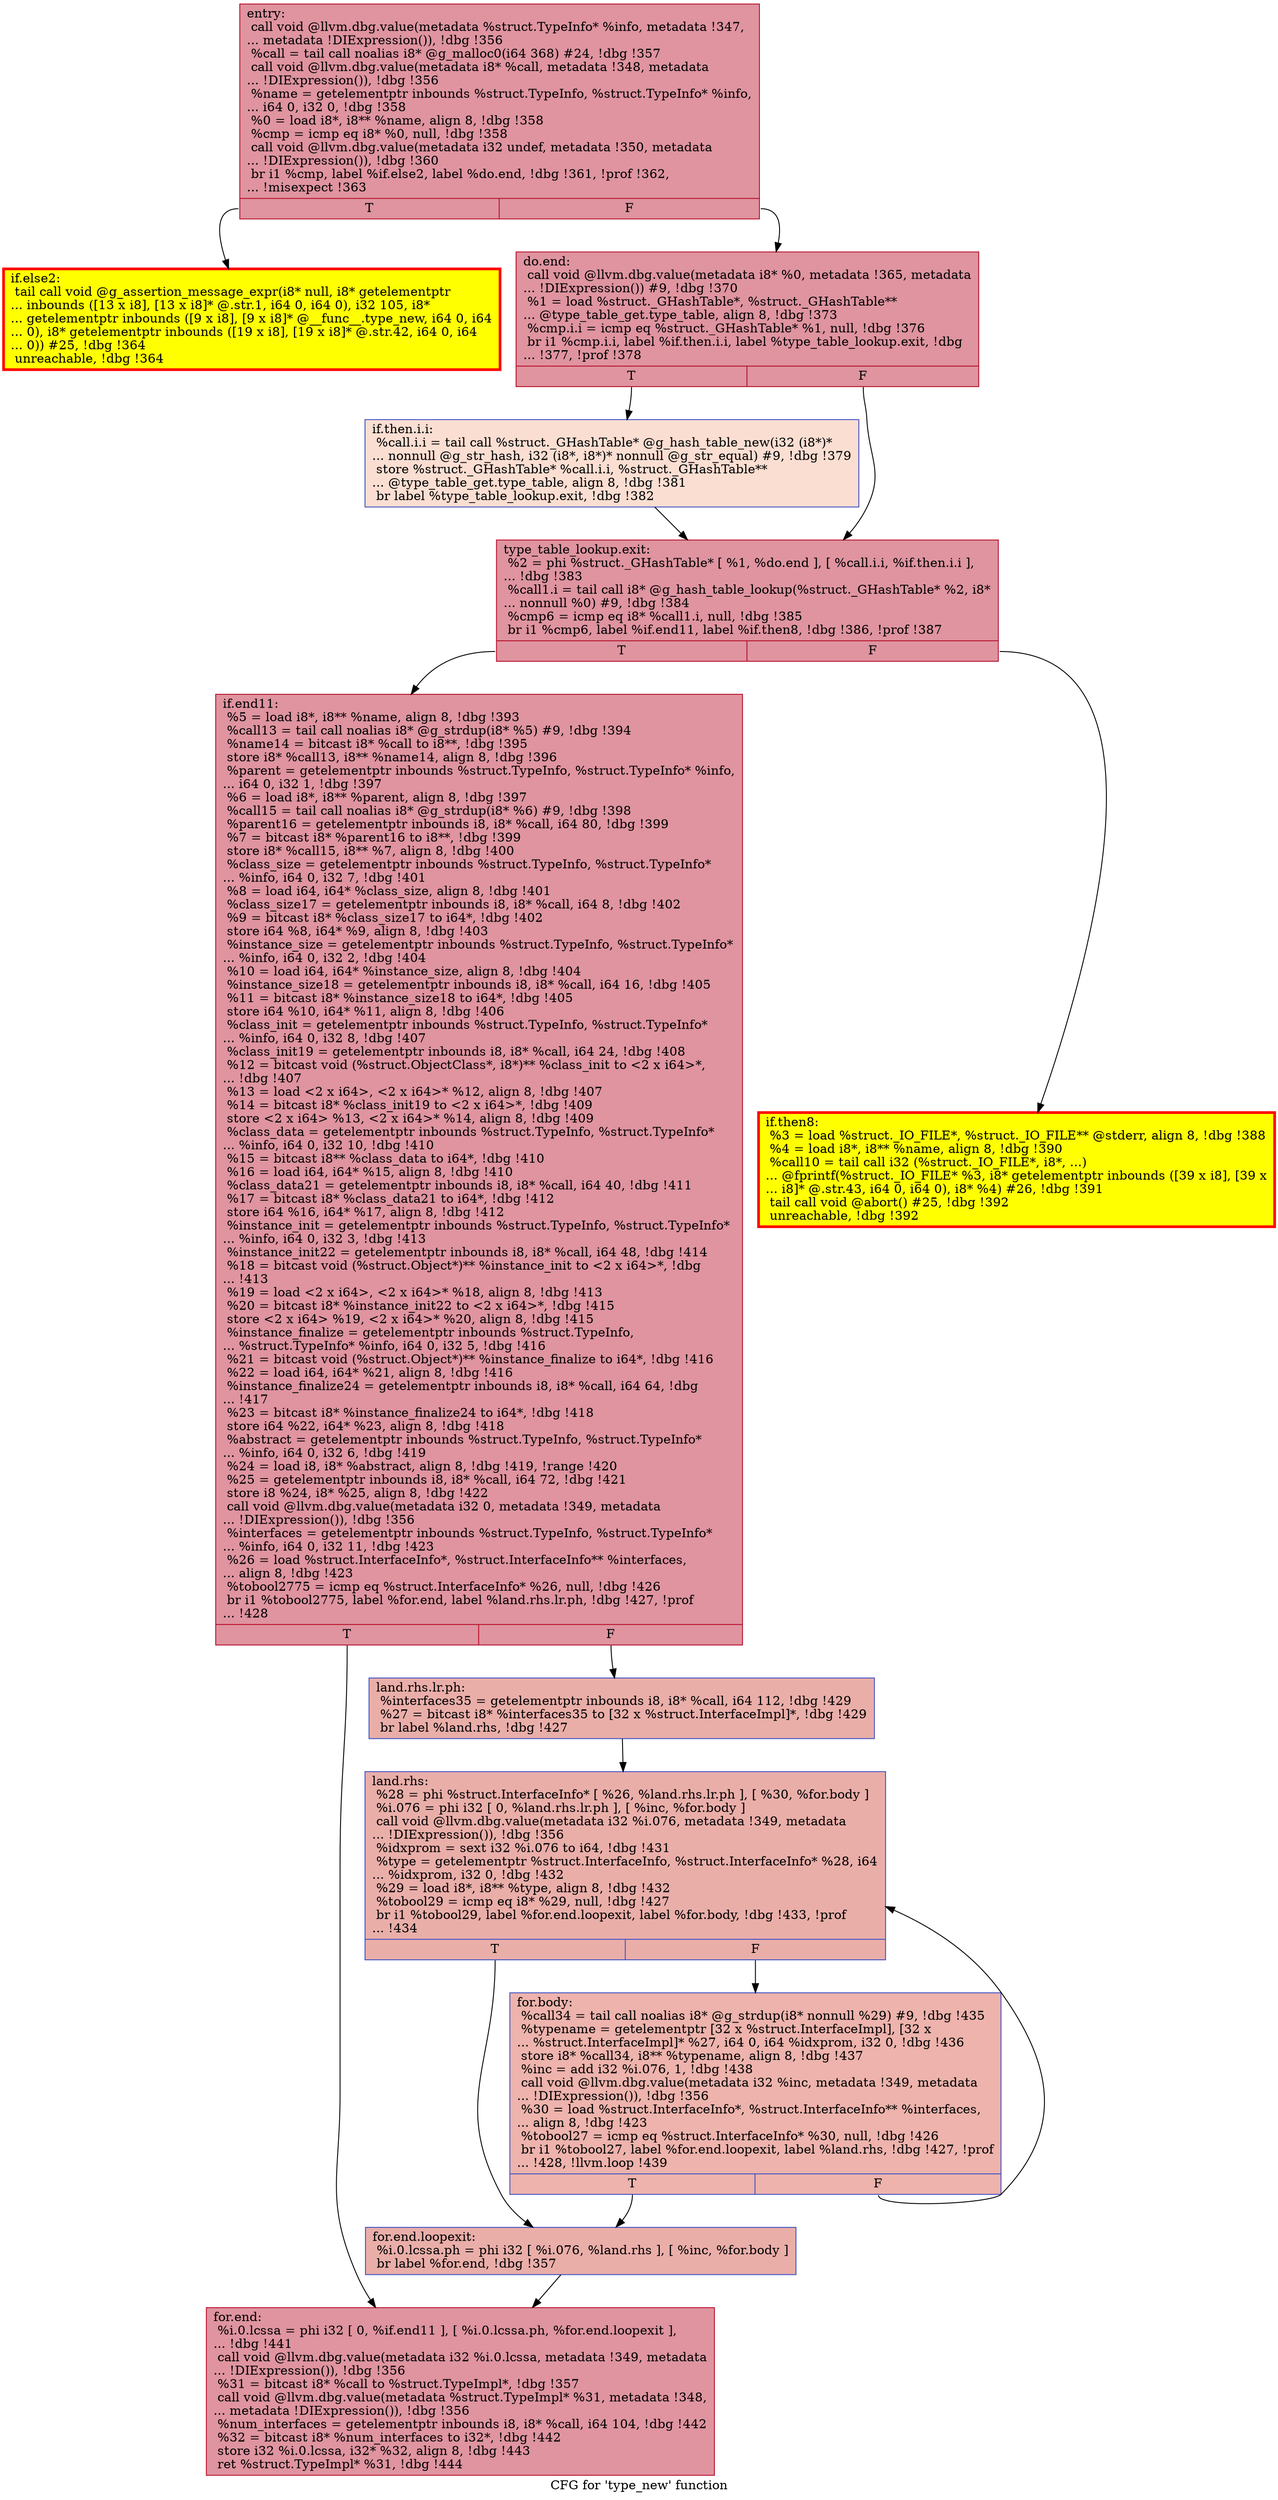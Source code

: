 digraph "CFG for 'type_new' function" {
	label="CFG for 'type_new' function";

	Node0x55ee225ff0a0 [shape=record,color="#b70d28ff", style=filled, fillcolor="#b70d2870",label="{entry:\l  call void @llvm.dbg.value(metadata %struct.TypeInfo* %info, metadata !347,\l... metadata !DIExpression()), !dbg !356\l  %call = tail call noalias i8* @g_malloc0(i64 368) #24, !dbg !357\l  call void @llvm.dbg.value(metadata i8* %call, metadata !348, metadata\l... !DIExpression()), !dbg !356\l  %name = getelementptr inbounds %struct.TypeInfo, %struct.TypeInfo* %info,\l... i64 0, i32 0, !dbg !358\l  %0 = load i8*, i8** %name, align 8, !dbg !358\l  %cmp = icmp eq i8* %0, null, !dbg !358\l  call void @llvm.dbg.value(metadata i32 undef, metadata !350, metadata\l... !DIExpression()), !dbg !360\l  br i1 %cmp, label %if.else2, label %do.end, !dbg !361, !prof !362,\l... !misexpect !363\l|{<s0>T|<s1>F}}"];
	Node0x55ee225ff0a0:s0 -> Node0x55ee22622170;
	Node0x55ee225ff0a0:s1 -> Node0x55ee22621e90;
	Node0x55ee22622170 [shape=record,penwidth=3.0, style="filled", color="red", fillcolor="yellow",label="{if.else2:                                         \l  tail call void @g_assertion_message_expr(i8* null, i8* getelementptr\l... inbounds ([13 x i8], [13 x i8]* @.str.1, i64 0, i64 0), i32 105, i8*\l... getelementptr inbounds ([9 x i8], [9 x i8]* @__func__.type_new, i64 0, i64\l... 0), i8* getelementptr inbounds ([19 x i8], [19 x i8]* @.str.42, i64 0, i64\l... 0)) #25, !dbg !364\l  unreachable, !dbg !364\l}"];
	Node0x55ee22621e90 [shape=record,color="#b70d28ff", style=filled, fillcolor="#b70d2870",label="{do.end:                                           \l  call void @llvm.dbg.value(metadata i8* %0, metadata !365, metadata\l... !DIExpression()) #9, !dbg !370\l  %1 = load %struct._GHashTable*, %struct._GHashTable**\l... @type_table_get.type_table, align 8, !dbg !373\l  %cmp.i.i = icmp eq %struct._GHashTable* %1, null, !dbg !376\l  br i1 %cmp.i.i, label %if.then.i.i, label %type_table_lookup.exit, !dbg\l... !377, !prof !378\l|{<s0>T|<s1>F}}"];
	Node0x55ee22621e90:s0 -> Node0x55ee225c0fb0;
	Node0x55ee22621e90:s1 -> Node0x55ee227e6bb0;
	Node0x55ee225c0fb0 [shape=record,color="#3d50c3ff", style=filled, fillcolor="#f7b59970",label="{if.then.i.i:                                      \l  %call.i.i = tail call %struct._GHashTable* @g_hash_table_new(i32 (i8*)*\l... nonnull @g_str_hash, i32 (i8*, i8*)* nonnull @g_str_equal) #9, !dbg !379\l  store %struct._GHashTable* %call.i.i, %struct._GHashTable**\l... @type_table_get.type_table, align 8, !dbg !381\l  br label %type_table_lookup.exit, !dbg !382\l}"];
	Node0x55ee225c0fb0 -> Node0x55ee227e6bb0;
	Node0x55ee227e6bb0 [shape=record,color="#b70d28ff", style=filled, fillcolor="#b70d2870",label="{type_table_lookup.exit:                           \l  %2 = phi %struct._GHashTable* [ %1, %do.end ], [ %call.i.i, %if.then.i.i ],\l... !dbg !383\l  %call1.i = tail call i8* @g_hash_table_lookup(%struct._GHashTable* %2, i8*\l... nonnull %0) #9, !dbg !384\l  %cmp6 = icmp eq i8* %call1.i, null, !dbg !385\l  br i1 %cmp6, label %if.end11, label %if.then8, !dbg !386, !prof !387\l|{<s0>T|<s1>F}}"];
	Node0x55ee227e6bb0:s0 -> Node0x55ee22790740;
	Node0x55ee227e6bb0:s1 -> Node0x55ee227904b0;
	Node0x55ee227904b0 [shape=record,penwidth=3.0, style="filled", color="red", fillcolor="yellow",label="{if.then8:                                         \l  %3 = load %struct._IO_FILE*, %struct._IO_FILE** @stderr, align 8, !dbg !388\l  %4 = load i8*, i8** %name, align 8, !dbg !390\l  %call10 = tail call i32 (%struct._IO_FILE*, i8*, ...)\l... @fprintf(%struct._IO_FILE* %3, i8* getelementptr inbounds ([39 x i8], [39 x\l... i8]* @.str.43, i64 0, i64 0), i8* %4) #26, !dbg !391\l  tail call void @abort() #25, !dbg !392\l  unreachable, !dbg !392\l}"];
	Node0x55ee22790740 [shape=record,color="#b70d28ff", style=filled, fillcolor="#b70d2870",label="{if.end11:                                         \l  %5 = load i8*, i8** %name, align 8, !dbg !393\l  %call13 = tail call noalias i8* @g_strdup(i8* %5) #9, !dbg !394\l  %name14 = bitcast i8* %call to i8**, !dbg !395\l  store i8* %call13, i8** %name14, align 8, !dbg !396\l  %parent = getelementptr inbounds %struct.TypeInfo, %struct.TypeInfo* %info,\l... i64 0, i32 1, !dbg !397\l  %6 = load i8*, i8** %parent, align 8, !dbg !397\l  %call15 = tail call noalias i8* @g_strdup(i8* %6) #9, !dbg !398\l  %parent16 = getelementptr inbounds i8, i8* %call, i64 80, !dbg !399\l  %7 = bitcast i8* %parent16 to i8**, !dbg !399\l  store i8* %call15, i8** %7, align 8, !dbg !400\l  %class_size = getelementptr inbounds %struct.TypeInfo, %struct.TypeInfo*\l... %info, i64 0, i32 7, !dbg !401\l  %8 = load i64, i64* %class_size, align 8, !dbg !401\l  %class_size17 = getelementptr inbounds i8, i8* %call, i64 8, !dbg !402\l  %9 = bitcast i8* %class_size17 to i64*, !dbg !402\l  store i64 %8, i64* %9, align 8, !dbg !403\l  %instance_size = getelementptr inbounds %struct.TypeInfo, %struct.TypeInfo*\l... %info, i64 0, i32 2, !dbg !404\l  %10 = load i64, i64* %instance_size, align 8, !dbg !404\l  %instance_size18 = getelementptr inbounds i8, i8* %call, i64 16, !dbg !405\l  %11 = bitcast i8* %instance_size18 to i64*, !dbg !405\l  store i64 %10, i64* %11, align 8, !dbg !406\l  %class_init = getelementptr inbounds %struct.TypeInfo, %struct.TypeInfo*\l... %info, i64 0, i32 8, !dbg !407\l  %class_init19 = getelementptr inbounds i8, i8* %call, i64 24, !dbg !408\l  %12 = bitcast void (%struct.ObjectClass*, i8*)** %class_init to \<2 x i64\>*,\l... !dbg !407\l  %13 = load \<2 x i64\>, \<2 x i64\>* %12, align 8, !dbg !407\l  %14 = bitcast i8* %class_init19 to \<2 x i64\>*, !dbg !409\l  store \<2 x i64\> %13, \<2 x i64\>* %14, align 8, !dbg !409\l  %class_data = getelementptr inbounds %struct.TypeInfo, %struct.TypeInfo*\l... %info, i64 0, i32 10, !dbg !410\l  %15 = bitcast i8** %class_data to i64*, !dbg !410\l  %16 = load i64, i64* %15, align 8, !dbg !410\l  %class_data21 = getelementptr inbounds i8, i8* %call, i64 40, !dbg !411\l  %17 = bitcast i8* %class_data21 to i64*, !dbg !412\l  store i64 %16, i64* %17, align 8, !dbg !412\l  %instance_init = getelementptr inbounds %struct.TypeInfo, %struct.TypeInfo*\l... %info, i64 0, i32 3, !dbg !413\l  %instance_init22 = getelementptr inbounds i8, i8* %call, i64 48, !dbg !414\l  %18 = bitcast void (%struct.Object*)** %instance_init to \<2 x i64\>*, !dbg\l... !413\l  %19 = load \<2 x i64\>, \<2 x i64\>* %18, align 8, !dbg !413\l  %20 = bitcast i8* %instance_init22 to \<2 x i64\>*, !dbg !415\l  store \<2 x i64\> %19, \<2 x i64\>* %20, align 8, !dbg !415\l  %instance_finalize = getelementptr inbounds %struct.TypeInfo,\l... %struct.TypeInfo* %info, i64 0, i32 5, !dbg !416\l  %21 = bitcast void (%struct.Object*)** %instance_finalize to i64*, !dbg !416\l  %22 = load i64, i64* %21, align 8, !dbg !416\l  %instance_finalize24 = getelementptr inbounds i8, i8* %call, i64 64, !dbg\l... !417\l  %23 = bitcast i8* %instance_finalize24 to i64*, !dbg !418\l  store i64 %22, i64* %23, align 8, !dbg !418\l  %abstract = getelementptr inbounds %struct.TypeInfo, %struct.TypeInfo*\l... %info, i64 0, i32 6, !dbg !419\l  %24 = load i8, i8* %abstract, align 8, !dbg !419, !range !420\l  %25 = getelementptr inbounds i8, i8* %call, i64 72, !dbg !421\l  store i8 %24, i8* %25, align 8, !dbg !422\l  call void @llvm.dbg.value(metadata i32 0, metadata !349, metadata\l... !DIExpression()), !dbg !356\l  %interfaces = getelementptr inbounds %struct.TypeInfo, %struct.TypeInfo*\l... %info, i64 0, i32 11, !dbg !423\l  %26 = load %struct.InterfaceInfo*, %struct.InterfaceInfo** %interfaces,\l... align 8, !dbg !423\l  %tobool2775 = icmp eq %struct.InterfaceInfo* %26, null, !dbg !426\l  br i1 %tobool2775, label %for.end, label %land.rhs.lr.ph, !dbg !427, !prof\l... !428\l|{<s0>T|<s1>F}}"];
	Node0x55ee22790740:s0 -> Node0x55ee227918a0;
	Node0x55ee22790740:s1 -> Node0x55ee223a9ee0;
	Node0x55ee223a9ee0 [shape=record,color="#3d50c3ff", style=filled, fillcolor="#d0473d70",label="{land.rhs.lr.ph:                                   \l  %interfaces35 = getelementptr inbounds i8, i8* %call, i64 112, !dbg !429\l  %27 = bitcast i8* %interfaces35 to [32 x %struct.InterfaceImpl]*, !dbg !429\l  br label %land.rhs, !dbg !427\l}"];
	Node0x55ee223a9ee0 -> Node0x55ee22795560;
	Node0x55ee22795560 [shape=record,color="#3d50c3ff", style=filled, fillcolor="#d0473d70",label="{land.rhs:                                         \l  %28 = phi %struct.InterfaceInfo* [ %26, %land.rhs.lr.ph ], [ %30, %for.body ]\l  %i.076 = phi i32 [ 0, %land.rhs.lr.ph ], [ %inc, %for.body ]\l  call void @llvm.dbg.value(metadata i32 %i.076, metadata !349, metadata\l... !DIExpression()), !dbg !356\l  %idxprom = sext i32 %i.076 to i64, !dbg !431\l  %type = getelementptr %struct.InterfaceInfo, %struct.InterfaceInfo* %28, i64\l... %idxprom, i32 0, !dbg !432\l  %29 = load i8*, i8** %type, align 8, !dbg !432\l  %tobool29 = icmp eq i8* %29, null, !dbg !427\l  br i1 %tobool29, label %for.end.loopexit, label %for.body, !dbg !433, !prof\l... !434\l|{<s0>T|<s1>F}}"];
	Node0x55ee22795560:s0 -> Node0x55ee22a895a0;
	Node0x55ee22795560:s1 -> Node0x55ee22795430;
	Node0x55ee22795430 [shape=record,color="#3d50c3ff", style=filled, fillcolor="#d6524470",label="{for.body:                                         \l  %call34 = tail call noalias i8* @g_strdup(i8* nonnull %29) #9, !dbg !435\l  %typename = getelementptr [32 x %struct.InterfaceImpl], [32 x\l... %struct.InterfaceImpl]* %27, i64 0, i64 %idxprom, i32 0, !dbg !436\l  store i8* %call34, i8** %typename, align 8, !dbg !437\l  %inc = add i32 %i.076, 1, !dbg !438\l  call void @llvm.dbg.value(metadata i32 %inc, metadata !349, metadata\l... !DIExpression()), !dbg !356\l  %30 = load %struct.InterfaceInfo*, %struct.InterfaceInfo** %interfaces,\l... align 8, !dbg !423\l  %tobool27 = icmp eq %struct.InterfaceInfo* %30, null, !dbg !426\l  br i1 %tobool27, label %for.end.loopexit, label %land.rhs, !dbg !427, !prof\l... !428, !llvm.loop !439\l|{<s0>T|<s1>F}}"];
	Node0x55ee22795430:s0 -> Node0x55ee22a895a0;
	Node0x55ee22795430:s1 -> Node0x55ee22795560;
	Node0x55ee22a895a0 [shape=record,color="#3d50c3ff", style=filled, fillcolor="#d0473d70",label="{for.end.loopexit:                                 \l  %i.0.lcssa.ph = phi i32 [ %i.076, %land.rhs ], [ %inc, %for.body ]\l  br label %for.end, !dbg !357\l}"];
	Node0x55ee22a895a0 -> Node0x55ee227918a0;
	Node0x55ee227918a0 [shape=record,color="#b70d28ff", style=filled, fillcolor="#b70d2870",label="{for.end:                                          \l  %i.0.lcssa = phi i32 [ 0, %if.end11 ], [ %i.0.lcssa.ph, %for.end.loopexit ],\l... !dbg !441\l  call void @llvm.dbg.value(metadata i32 %i.0.lcssa, metadata !349, metadata\l... !DIExpression()), !dbg !356\l  %31 = bitcast i8* %call to %struct.TypeImpl*, !dbg !357\l  call void @llvm.dbg.value(metadata %struct.TypeImpl* %31, metadata !348,\l... metadata !DIExpression()), !dbg !356\l  %num_interfaces = getelementptr inbounds i8, i8* %call, i64 104, !dbg !442\l  %32 = bitcast i8* %num_interfaces to i32*, !dbg !442\l  store i32 %i.0.lcssa, i32* %32, align 8, !dbg !443\l  ret %struct.TypeImpl* %31, !dbg !444\l}"];
}
